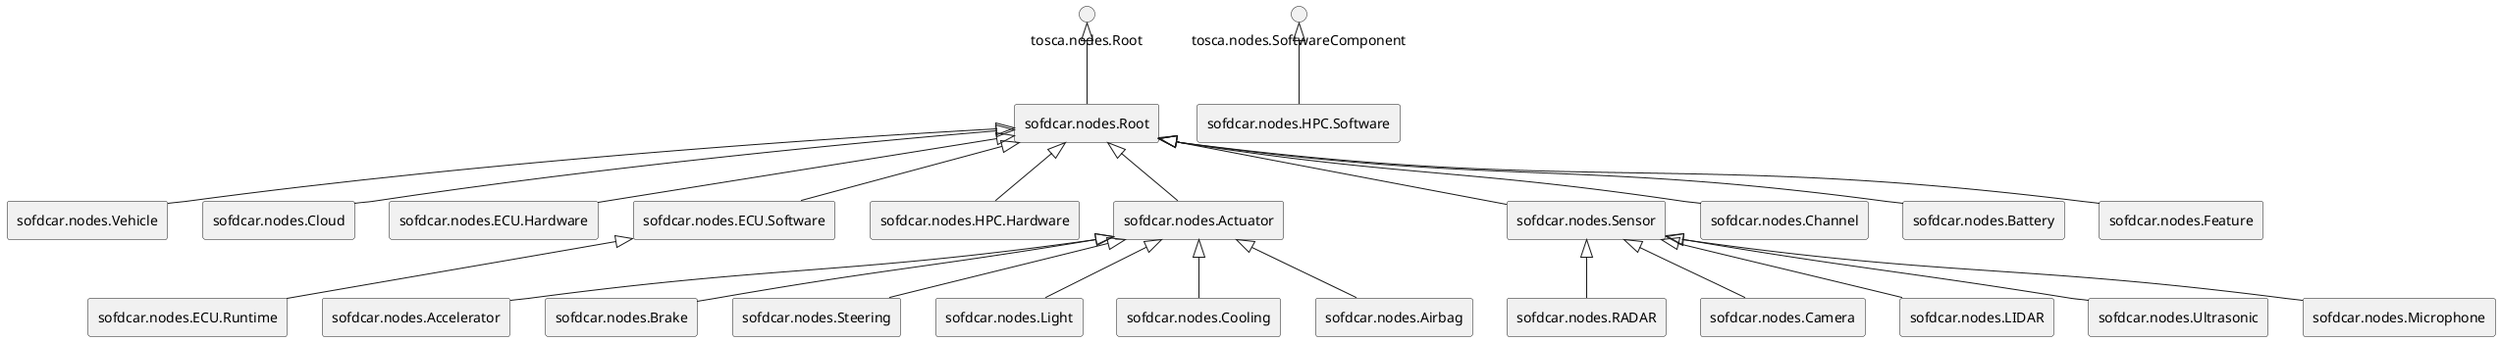 @startuml
skinparam componentStyle rectangle


rectangle "sofdcar.nodes.Root"

rectangle "sofdcar.nodes.Vehicle"

rectangle "sofdcar.nodes.Cloud"

rectangle "sofdcar.nodes.ECU.Hardware"

rectangle "sofdcar.nodes.ECU.Software"

rectangle "sofdcar.nodes.ECU.Runtime"

rectangle "sofdcar.nodes.HPC.Software"

rectangle "sofdcar.nodes.HPC.Hardware"

rectangle "sofdcar.nodes.Actuator"

rectangle "sofdcar.nodes.Accelerator"

rectangle "sofdcar.nodes.Brake"

rectangle "sofdcar.nodes.Steering"

rectangle "sofdcar.nodes.Light"

rectangle "sofdcar.nodes.Cooling"

rectangle "sofdcar.nodes.Airbag"

rectangle "sofdcar.nodes.Sensor"

rectangle "sofdcar.nodes.RADAR"

rectangle "sofdcar.nodes.Camera"

rectangle "sofdcar.nodes.LIDAR"

rectangle "sofdcar.nodes.Ultrasonic"

rectangle "sofdcar.nodes.Microphone"

rectangle "sofdcar.nodes.Channel"

rectangle "sofdcar.nodes.Battery"

rectangle "sofdcar.nodes.Feature"


"tosca.nodes.Root" <|-- "sofdcar.nodes.Root"

"sofdcar.nodes.Root" <|-- "sofdcar.nodes.Vehicle"

"sofdcar.nodes.Root" <|-- "sofdcar.nodes.Cloud"

"sofdcar.nodes.Root" <|-- "sofdcar.nodes.ECU.Hardware"

"sofdcar.nodes.Root" <|-- "sofdcar.nodes.ECU.Software"

"sofdcar.nodes.ECU.Software" <|-- "sofdcar.nodes.ECU.Runtime"

"tosca.nodes.SoftwareComponent" <|-- "sofdcar.nodes.HPC.Software"

"sofdcar.nodes.Root" <|-- "sofdcar.nodes.HPC.Hardware"

"sofdcar.nodes.Root" <|-- "sofdcar.nodes.Actuator"

"sofdcar.nodes.Actuator" <|-- "sofdcar.nodes.Accelerator"

"sofdcar.nodes.Actuator" <|-- "sofdcar.nodes.Brake"

"sofdcar.nodes.Actuator" <|-- "sofdcar.nodes.Steering"

"sofdcar.nodes.Actuator" <|-- "sofdcar.nodes.Light"

"sofdcar.nodes.Actuator" <|-- "sofdcar.nodes.Cooling"

"sofdcar.nodes.Actuator" <|-- "sofdcar.nodes.Airbag"

"sofdcar.nodes.Root" <|-- "sofdcar.nodes.Sensor"

"sofdcar.nodes.Sensor" <|-- "sofdcar.nodes.RADAR"

"sofdcar.nodes.Sensor" <|-- "sofdcar.nodes.Camera"

"sofdcar.nodes.Sensor" <|-- "sofdcar.nodes.LIDAR"

"sofdcar.nodes.Sensor" <|-- "sofdcar.nodes.Ultrasonic"

"sofdcar.nodes.Sensor" <|-- "sofdcar.nodes.Microphone"

"sofdcar.nodes.Root" <|-- "sofdcar.nodes.Channel"

"sofdcar.nodes.Root" <|-- "sofdcar.nodes.Battery"

"sofdcar.nodes.Root" <|-- "sofdcar.nodes.Feature"

@enduml